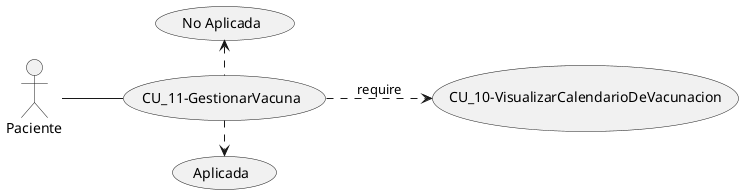 @startuml
left to right direction

actor Paciente
Paciente -- (CU_11-GestionarVacuna)
(CU_11-GestionarVacuna) .right--> (Aplicada)
(CU_11-GestionarVacuna) .left--> (No Aplicada)
(CU_11-GestionarVacuna) .down-> (CU_10-VisualizarCalendarioDeVacunacion) : require
@enduml